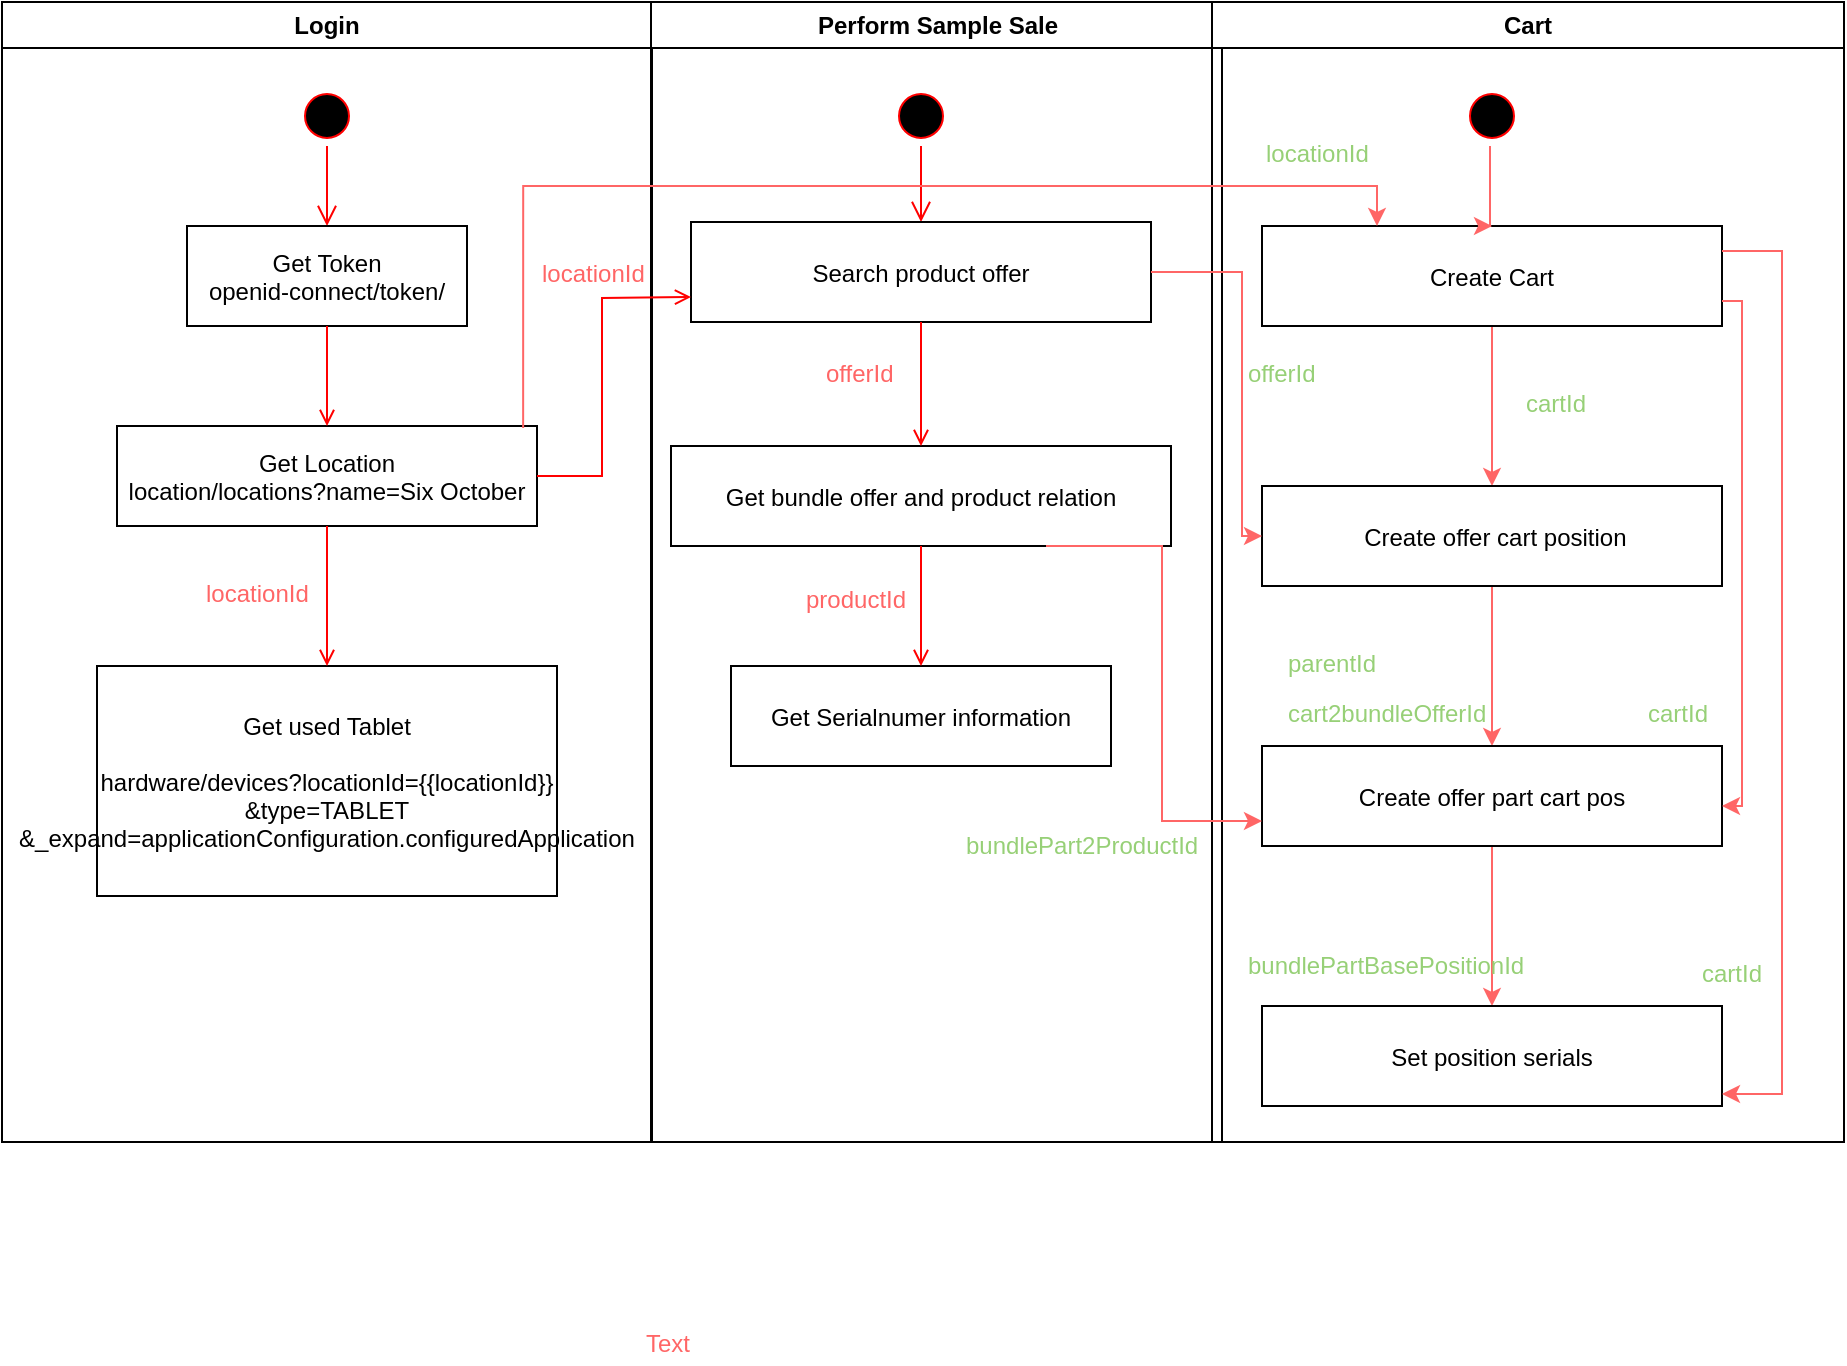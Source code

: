 <mxfile version="12.1.7" type="github" pages="1">
  <diagram name="Page-1" id="e7e014a7-5840-1c2e-5031-d8a46d1fe8dd">
    <mxGraphModel dx="768" dy="406" grid="1" gridSize="10" guides="1" tooltips="1" connect="1" arrows="1" fold="1" page="1" pageScale="1" pageWidth="1169" pageHeight="826" background="#ffffff" math="0" shadow="0">
      <root>
        <mxCell id="0"/>
        <mxCell id="1" parent="0"/>
        <mxCell id="2" value="Login" style="swimlane;whiteSpace=wrap;startSize=23;" parent="1" vertex="1">
          <mxGeometry x="120" y="128" width="325" height="570" as="geometry"/>
        </mxCell>
        <mxCell id="5" value="" style="ellipse;shape=startState;fillColor=#000000;strokeColor=#ff0000;" parent="2" vertex="1">
          <mxGeometry x="147.5" y="42" width="30" height="30" as="geometry"/>
        </mxCell>
        <mxCell id="6" value="" style="edgeStyle=elbowEdgeStyle;elbow=horizontal;verticalAlign=bottom;endArrow=open;endSize=8;strokeColor=#FF0000;endFill=1;rounded=0" parent="2" source="5" target="7" edge="1">
          <mxGeometry x="100" y="40" as="geometry">
            <mxPoint x="115" y="110" as="targetPoint"/>
          </mxGeometry>
        </mxCell>
        <mxCell id="7" value="Get Token&#xa;openid-connect/token/" style="" parent="2" vertex="1">
          <mxGeometry x="92.5" y="112" width="140" height="50" as="geometry"/>
        </mxCell>
        <mxCell id="8" value="Get Location&#xa;location/locations?name=Six October" style="" parent="2" vertex="1">
          <mxGeometry x="57.5" y="212" width="210" height="50" as="geometry"/>
        </mxCell>
        <mxCell id="9" value="" style="endArrow=open;strokeColor=#FF0000;endFill=1;rounded=0" parent="2" source="7" target="8" edge="1">
          <mxGeometry relative="1" as="geometry"/>
        </mxCell>
        <mxCell id="10" value="Get used Tablet&#xa;&#xa;hardware/devices?locationId={{locationId}}&#xa;&amp;type=TABLET&#xa;&amp;_expand=applicationConfiguration.configuredApplication" style="" parent="2" vertex="1">
          <mxGeometry x="47.5" y="332" width="230" height="115" as="geometry"/>
        </mxCell>
        <mxCell id="11" value="" style="endArrow=open;strokeColor=#FF0000;endFill=1;rounded=0" parent="2" source="8" target="10" edge="1">
          <mxGeometry relative="1" as="geometry">
            <Array as="points"/>
          </mxGeometry>
        </mxCell>
        <mxCell id="dshhlBXRl_FVyqsbfam4-42" value="locationId" style="text;html=1;fontColor=#FF6666;" vertex="1" parent="2">
          <mxGeometry x="100" y="282" width="55" height="30" as="geometry"/>
        </mxCell>
        <mxCell id="dshhlBXRl_FVyqsbfam4-47" value="locationId" style="text;html=1;fontColor=#FF6666;" vertex="1" parent="2">
          <mxGeometry x="267.5" y="122" width="55" height="30" as="geometry"/>
        </mxCell>
        <mxCell id="3" value="Perform Sample Sale" style="swimlane;whiteSpace=wrap" parent="1" vertex="1">
          <mxGeometry x="444.5" y="128" width="285.5" height="570" as="geometry"/>
        </mxCell>
        <mxCell id="13" value="" style="ellipse;shape=startState;fillColor=#000000;strokeColor=#ff0000;" parent="3" vertex="1">
          <mxGeometry x="120" y="42" width="30" height="30" as="geometry"/>
        </mxCell>
        <mxCell id="14" value="" style="edgeStyle=elbowEdgeStyle;elbow=horizontal;verticalAlign=bottom;endArrow=open;endSize=8;strokeColor=#FF0000;endFill=1;rounded=0" parent="3" source="13" target="15" edge="1">
          <mxGeometry x="40" y="20" as="geometry">
            <mxPoint x="55" y="90" as="targetPoint"/>
          </mxGeometry>
        </mxCell>
        <mxCell id="15" value="Search product offer" style="" parent="3" vertex="1">
          <mxGeometry x="20" y="110" width="230" height="50" as="geometry"/>
        </mxCell>
        <mxCell id="16" value="Get bundle offer and product relation" style="" parent="3" vertex="1">
          <mxGeometry x="10" y="222" width="250" height="50" as="geometry"/>
        </mxCell>
        <mxCell id="17" value="" style="endArrow=open;strokeColor=#FF0000;endFill=1;rounded=0" parent="3" source="15" target="16" edge="1">
          <mxGeometry relative="1" as="geometry"/>
        </mxCell>
        <mxCell id="18" value="Get Serialnumer information" style="" parent="3" vertex="1">
          <mxGeometry x="40" y="332" width="190" height="50" as="geometry"/>
        </mxCell>
        <mxCell id="19" value="" style="endArrow=open;strokeColor=#FF0000;endFill=1;rounded=0" parent="3" source="16" target="18" edge="1">
          <mxGeometry relative="1" as="geometry"/>
        </mxCell>
        <mxCell id="26" value="" style="edgeStyle=elbowEdgeStyle;elbow=horizontal;verticalAlign=bottom;endArrow=open;endSize=8;strokeColor=#FF0000;endFill=1;rounded=0" parent="3" target="15" edge="1">
          <mxGeometry x="130" y="90" as="geometry">
            <mxPoint x="230" y="140" as="targetPoint"/>
            <mxPoint x="147.5" y="134.95" as="sourcePoint"/>
          </mxGeometry>
        </mxCell>
        <mxCell id="dshhlBXRl_FVyqsbfam4-59" value="offerId" style="text;html=1;fontColor=#FF6666;" vertex="1" parent="3">
          <mxGeometry x="85.5" y="172" width="45" height="30" as="geometry"/>
        </mxCell>
        <mxCell id="dshhlBXRl_FVyqsbfam4-60" value="productId" style="text;html=1;fontColor=#FF6666;" vertex="1" parent="3">
          <mxGeometry x="75" y="285" width="45" height="30" as="geometry"/>
        </mxCell>
        <mxCell id="dshhlBXRl_FVyqsbfam4-76" value="bundlePart2ProductId" style="text;html=1;resizable=0;points=[];autosize=1;align=left;verticalAlign=top;spacingTop=-4;fontColor=#97D077;" vertex="1" parent="3">
          <mxGeometry x="155.5" y="412" width="130" height="20" as="geometry"/>
        </mxCell>
        <mxCell id="4" value="Cart" style="swimlane;whiteSpace=wrap" parent="1" vertex="1">
          <mxGeometry x="725" y="128" width="316" height="570" as="geometry"/>
        </mxCell>
        <mxCell id="dshhlBXRl_FVyqsbfam4-48" value="" style="ellipse;shape=startState;fillColor=#000000;strokeColor=#ff0000;" vertex="1" parent="4">
          <mxGeometry x="125" y="42" width="30" height="30" as="geometry"/>
        </mxCell>
        <mxCell id="dshhlBXRl_FVyqsbfam4-53" value="" style="edgeStyle=orthogonalEdgeStyle;rounded=0;orthogonalLoop=1;jettySize=auto;html=1;strokeColor=#FF6666;fontColor=#FF6666;" edge="1" parent="4" source="dshhlBXRl_FVyqsbfam4-51" target="dshhlBXRl_FVyqsbfam4-52">
          <mxGeometry relative="1" as="geometry"/>
        </mxCell>
        <mxCell id="dshhlBXRl_FVyqsbfam4-51" value="Create Cart" style="" vertex="1" parent="4">
          <mxGeometry x="25" y="112" width="230" height="50" as="geometry"/>
        </mxCell>
        <mxCell id="dshhlBXRl_FVyqsbfam4-55" value="" style="edgeStyle=orthogonalEdgeStyle;rounded=0;orthogonalLoop=1;jettySize=auto;html=1;strokeColor=#FF6666;fontColor=#FF6666;" edge="1" parent="4" source="dshhlBXRl_FVyqsbfam4-52" target="dshhlBXRl_FVyqsbfam4-54">
          <mxGeometry relative="1" as="geometry"/>
        </mxCell>
        <mxCell id="dshhlBXRl_FVyqsbfam4-52" value=" Create offer cart position" style="" vertex="1" parent="4">
          <mxGeometry x="25" y="242" width="230" height="50" as="geometry"/>
        </mxCell>
        <mxCell id="dshhlBXRl_FVyqsbfam4-58" value="" style="edgeStyle=orthogonalEdgeStyle;rounded=0;orthogonalLoop=1;jettySize=auto;html=1;strokeColor=#FF6666;fontColor=#FF6666;" edge="1" parent="4" source="dshhlBXRl_FVyqsbfam4-54" target="dshhlBXRl_FVyqsbfam4-57">
          <mxGeometry relative="1" as="geometry"/>
        </mxCell>
        <mxCell id="dshhlBXRl_FVyqsbfam4-54" value="Create offer part cart pos" style="" vertex="1" parent="4">
          <mxGeometry x="25" y="372" width="230" height="50" as="geometry"/>
        </mxCell>
        <mxCell id="dshhlBXRl_FVyqsbfam4-57" value="Set position serials" style="" vertex="1" parent="4">
          <mxGeometry x="25" y="502" width="230" height="50" as="geometry"/>
        </mxCell>
        <mxCell id="dshhlBXRl_FVyqsbfam4-62" value="&lt;font color=&quot;#97d077&quot;&gt;locationId&lt;/font&gt;" style="text;html=1;fontColor=#FF6666;" vertex="1" parent="4">
          <mxGeometry x="25" y="62" width="55" height="30" as="geometry"/>
        </mxCell>
        <mxCell id="dshhlBXRl_FVyqsbfam4-63" value="&lt;font color=&quot;#97d077&quot;&gt;cartId&lt;/font&gt;" style="text;html=1;fontColor=#FF6666;" vertex="1" parent="4">
          <mxGeometry x="155" y="187" width="55" height="30" as="geometry"/>
        </mxCell>
        <mxCell id="dshhlBXRl_FVyqsbfam4-65" value="&lt;font color=&quot;#97d077&quot;&gt;offerId&lt;/font&gt;" style="text;html=1;fontColor=#FF6666;" vertex="1" parent="4">
          <mxGeometry x="15.5" y="172" width="55" height="30" as="geometry"/>
        </mxCell>
        <mxCell id="dshhlBXRl_FVyqsbfam4-67" value="&lt;font color=&quot;#97d077&quot;&gt;cart2bundleOfferId&lt;/font&gt;" style="text;html=1;fontColor=#FF6666;" vertex="1" parent="4">
          <mxGeometry x="35.5" y="342" width="55" height="30" as="geometry"/>
        </mxCell>
        <mxCell id="dshhlBXRl_FVyqsbfam4-74" value="&lt;font color=&quot;#97d077&quot;&gt;cartId&lt;/font&gt;" style="text;html=1;fontColor=#FF6666;" vertex="1" parent="4">
          <mxGeometry x="215.5" y="342" width="55" height="30" as="geometry"/>
        </mxCell>
        <mxCell id="dshhlBXRl_FVyqsbfam4-80" value="&lt;font color=&quot;#97d077&quot;&gt;parentId&lt;/font&gt;" style="text;html=1;fontColor=#FF6666;" vertex="1" parent="4">
          <mxGeometry x="35.5" y="317" width="55" height="30" as="geometry"/>
        </mxCell>
        <mxCell id="dshhlBXRl_FVyqsbfam4-81" value="bundlePartBasePositionId" style="text;html=1;resizable=0;points=[];autosize=1;align=left;verticalAlign=top;spacingTop=-4;fontColor=#97D077;" vertex="1" parent="4">
          <mxGeometry x="15.5" y="472" width="150" height="20" as="geometry"/>
        </mxCell>
        <mxCell id="dshhlBXRl_FVyqsbfam4-82" style="edgeStyle=orthogonalEdgeStyle;rounded=0;orthogonalLoop=1;jettySize=auto;html=1;exitX=1;exitY=0.25;exitDx=0;exitDy=0;strokeColor=#FF6666;fontColor=#97D077;" edge="1" parent="4" source="dshhlBXRl_FVyqsbfam4-51" target="dshhlBXRl_FVyqsbfam4-57">
          <mxGeometry relative="1" as="geometry">
            <mxPoint x="315.5" y="546" as="targetPoint"/>
            <Array as="points">
              <mxPoint x="285" y="125"/>
              <mxPoint x="285" y="546"/>
            </Array>
          </mxGeometry>
        </mxCell>
        <mxCell id="dshhlBXRl_FVyqsbfam4-83" value="&lt;font color=&quot;#97d077&quot;&gt;cartId&lt;/font&gt;" style="text;html=1;fontColor=#FF6666;" vertex="1" parent="4">
          <mxGeometry x="243" y="472" width="55" height="30" as="geometry"/>
        </mxCell>
        <mxCell id="20" value="" style="endArrow=open;strokeColor=#FF0000;endFill=1;rounded=0;entryX=0;entryY=0.75;entryDx=0;entryDy=0;exitX=1;exitY=0.5;exitDx=0;exitDy=0;" parent="1" source="8" target="15" edge="1">
          <mxGeometry relative="1" as="geometry">
            <Array as="points">
              <mxPoint x="420" y="365"/>
              <mxPoint x="420" y="276"/>
            </Array>
          </mxGeometry>
        </mxCell>
        <mxCell id="dshhlBXRl_FVyqsbfam4-46" value="Text" style="text;html=1;resizable=0;points=[];autosize=1;align=left;verticalAlign=top;spacingTop=-4;fontColor=#FF6666;" vertex="1" parent="1">
          <mxGeometry x="440" y="789" width="40" height="20" as="geometry"/>
        </mxCell>
        <mxCell id="dshhlBXRl_FVyqsbfam4-49" style="edgeStyle=orthogonalEdgeStyle;rounded=0;orthogonalLoop=1;jettySize=auto;html=1;fontColor=#FF6666;strokeColor=#FF6666;" edge="1" parent="1" source="dshhlBXRl_FVyqsbfam4-48">
          <mxGeometry relative="1" as="geometry">
            <mxPoint x="865" y="240" as="targetPoint"/>
            <Array as="points">
              <mxPoint x="864" y="210"/>
              <mxPoint x="864" y="210"/>
            </Array>
          </mxGeometry>
        </mxCell>
        <mxCell id="dshhlBXRl_FVyqsbfam4-61" style="edgeStyle=orthogonalEdgeStyle;rounded=0;orthogonalLoop=1;jettySize=auto;html=1;exitX=0.967;exitY=0.02;exitDx=0;exitDy=0;entryX=0.25;entryY=0;entryDx=0;entryDy=0;strokeColor=#FF6666;fontColor=#FF6666;exitPerimeter=0;" edge="1" parent="1" source="8" target="dshhlBXRl_FVyqsbfam4-51">
          <mxGeometry relative="1" as="geometry"/>
        </mxCell>
        <mxCell id="dshhlBXRl_FVyqsbfam4-64" value="" style="edgeStyle=orthogonalEdgeStyle;rounded=0;orthogonalLoop=1;jettySize=auto;html=1;strokeColor=#FF6666;fontColor=#FF6666;entryX=0;entryY=0.5;entryDx=0;entryDy=0;" edge="1" parent="1" source="15" target="dshhlBXRl_FVyqsbfam4-52">
          <mxGeometry relative="1" as="geometry">
            <Array as="points">
              <mxPoint x="740" y="263"/>
              <mxPoint x="740" y="395"/>
            </Array>
          </mxGeometry>
        </mxCell>
        <mxCell id="dshhlBXRl_FVyqsbfam4-73" style="edgeStyle=orthogonalEdgeStyle;rounded=0;orthogonalLoop=1;jettySize=auto;html=1;exitX=1;exitY=0.75;exitDx=0;exitDy=0;strokeColor=#FF6666;fontColor=#FF6666;" edge="1" parent="1" source="dshhlBXRl_FVyqsbfam4-51">
          <mxGeometry relative="1" as="geometry">
            <mxPoint x="980" y="530" as="targetPoint"/>
            <Array as="points">
              <mxPoint x="990" y="278"/>
              <mxPoint x="990" y="530"/>
            </Array>
          </mxGeometry>
        </mxCell>
        <mxCell id="dshhlBXRl_FVyqsbfam4-75" style="edgeStyle=orthogonalEdgeStyle;rounded=0;orthogonalLoop=1;jettySize=auto;html=1;exitX=0.75;exitY=1;exitDx=0;exitDy=0;entryX=0;entryY=0.75;entryDx=0;entryDy=0;strokeColor=#FF6666;fontColor=#FF6666;" edge="1" parent="1" source="16" target="dshhlBXRl_FVyqsbfam4-54">
          <mxGeometry relative="1" as="geometry">
            <Array as="points">
              <mxPoint x="700" y="400"/>
              <mxPoint x="700" y="538"/>
            </Array>
          </mxGeometry>
        </mxCell>
      </root>
    </mxGraphModel>
  </diagram>
</mxfile>
